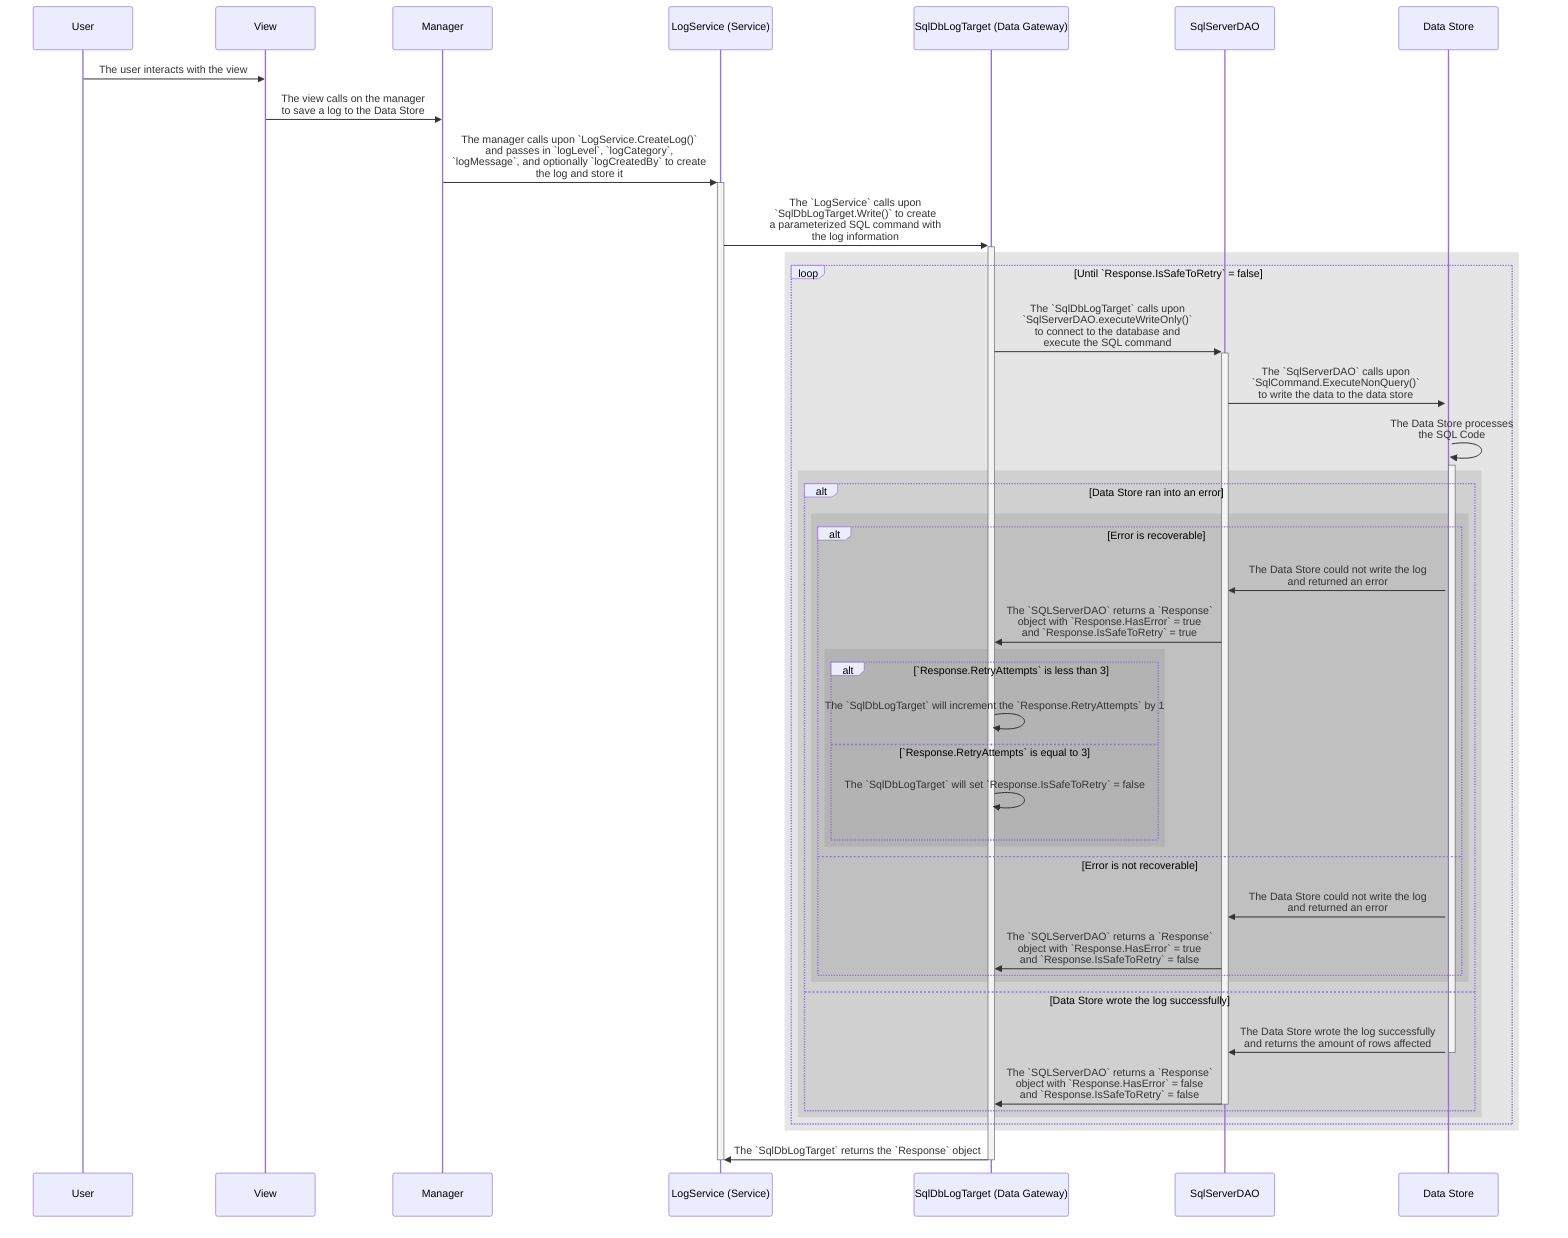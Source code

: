 sequenceDiagram
participant U as User
participant V as View
participant M as Manager
participant S as LogService (Service)
participant DG as SqlDbLogTarget (Data Gateway)
participant DA as SqlServerDAO
participant DS as Data Store

U->>V: The user interacts with the view
V->>M: The view calls on the manager<br>to save a log to the Data Store
M->>+S: The manager calls upon `LogService.CreateLog()`<br>and passes in `logLevel`, `logCategory`,<br>`logMessage`, and optionally `logCreatedBy` to create<br>the log and store it
S->>+DG: The `LogService` calls upon<br>`SqlDbLogTarget.Write()` to create <br> a parameterized SQL command with<br>the log information

rect rgba(127, 127, 127,.2)
loop Until `Response.IsSafeToRetry` = false
    DG->>+DA: The `SqlDbLogTarget` calls upon <br> `SqlServerDAO.executeWriteOnly()`<br>to connect to the database and<br>execute the SQL command
    DA->>+DS: The `SqlServerDAO` calls upon<br>`SqlCommand.ExecuteNonQuery()`<br>to write the data to the data store
    DS->>+DS: The Data Store processes<br> the SQL Code

    rect rgba(127, 127, 127, .2)
    alt Data Store ran into an error
        rect rgba(127, 127, 127, .2)
        alt Error is recoverable
            DS->>DA: The Data Store could not write the log<br>and returned an error
            DA->>DG: The `SQLServerDAO` returns a `Response`<br> object with `Response.HasError` = true<br> and `Response.IsSafeToRetry` = true
            rect rgba(127, 127, 127, .2)
            alt `Response.RetryAttempts` is less than 3
                DG->>DG: The `SqlDbLogTarget` will increment the `Response.RetryAttempts` by 1
            else `Response.RetryAttempts` is equal to 3
                DG->>DG: The `SqlDbLogTarget` will set `Response.IsSafeToRetry` = false
            end
            end
        else Error is not recoverable
            DS->>DA: The Data Store could not write the log<br>and returned an error
            DA->>DG: The `SQLServerDAO` returns a `Response`<br> object with `Response.HasError` = true<br> and `Response.IsSafeToRetry` = false
        
        end
        end
    else Data Store wrote the log successfully
        DS->>-DA: The Data Store wrote the log successfully<br>and returns the amount of rows affected
        DA->>-DG: The `SQLServerDAO` returns a `Response`<br> object with `Response.HasError` = false<br>and `Response.IsSafeToRetry` = false
    end
    end
end
end
DG->>-S: The `SqlDbLogTarget` returns the `Response` object
deactivate S